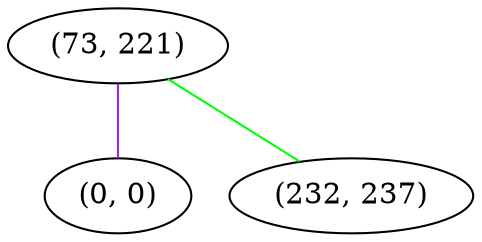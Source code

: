 graph "" {
"(73, 221)";
"(0, 0)";
"(232, 237)";
"(73, 221)" -- "(0, 0)"  [color=purple, key=0, weight=4];
"(73, 221)" -- "(232, 237)"  [color=green, key=0, weight=2];
}
